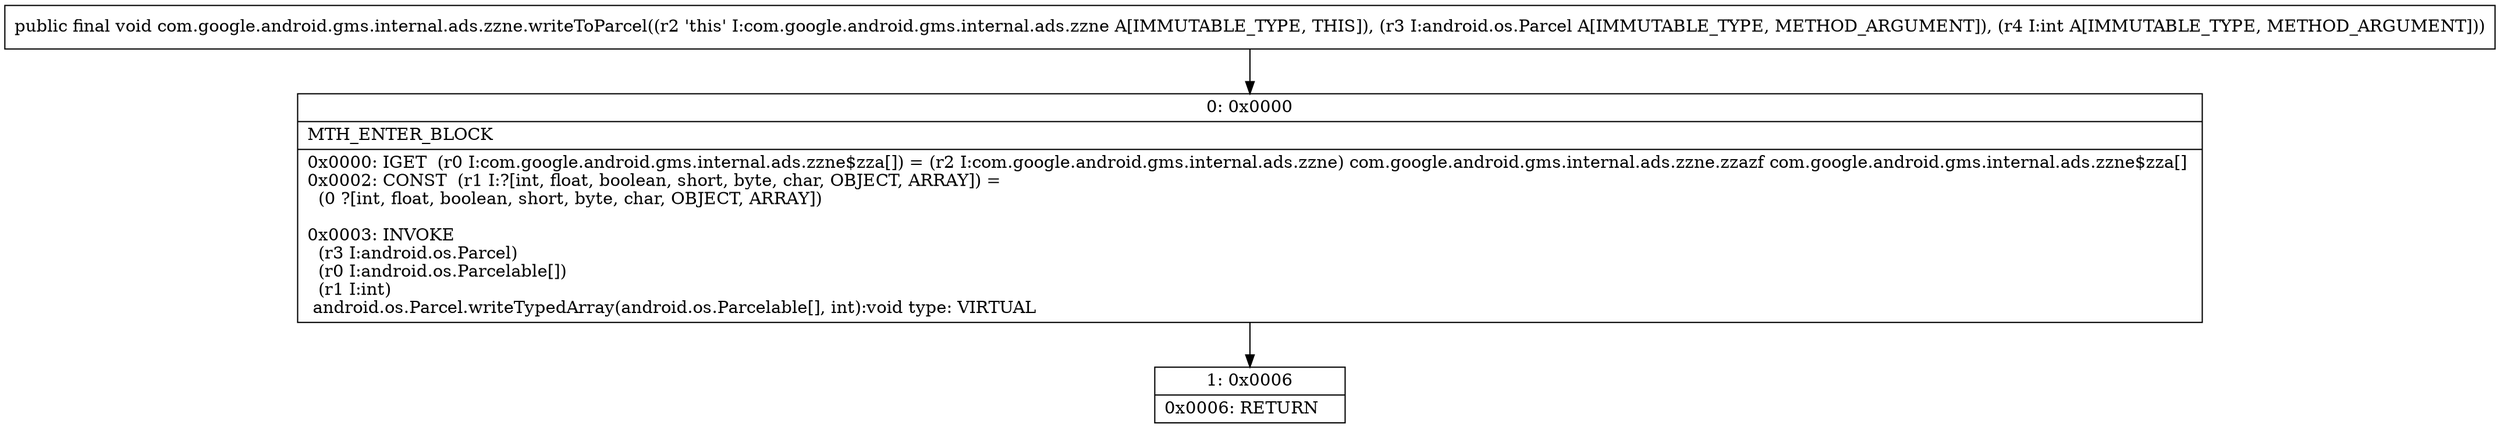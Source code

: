 digraph "CFG forcom.google.android.gms.internal.ads.zzne.writeToParcel(Landroid\/os\/Parcel;I)V" {
Node_0 [shape=record,label="{0\:\ 0x0000|MTH_ENTER_BLOCK\l|0x0000: IGET  (r0 I:com.google.android.gms.internal.ads.zzne$zza[]) = (r2 I:com.google.android.gms.internal.ads.zzne) com.google.android.gms.internal.ads.zzne.zzazf com.google.android.gms.internal.ads.zzne$zza[] \l0x0002: CONST  (r1 I:?[int, float, boolean, short, byte, char, OBJECT, ARRAY]) = \l  (0 ?[int, float, boolean, short, byte, char, OBJECT, ARRAY])\l \l0x0003: INVOKE  \l  (r3 I:android.os.Parcel)\l  (r0 I:android.os.Parcelable[])\l  (r1 I:int)\l android.os.Parcel.writeTypedArray(android.os.Parcelable[], int):void type: VIRTUAL \l}"];
Node_1 [shape=record,label="{1\:\ 0x0006|0x0006: RETURN   \l}"];
MethodNode[shape=record,label="{public final void com.google.android.gms.internal.ads.zzne.writeToParcel((r2 'this' I:com.google.android.gms.internal.ads.zzne A[IMMUTABLE_TYPE, THIS]), (r3 I:android.os.Parcel A[IMMUTABLE_TYPE, METHOD_ARGUMENT]), (r4 I:int A[IMMUTABLE_TYPE, METHOD_ARGUMENT])) }"];
MethodNode -> Node_0;
Node_0 -> Node_1;
}

